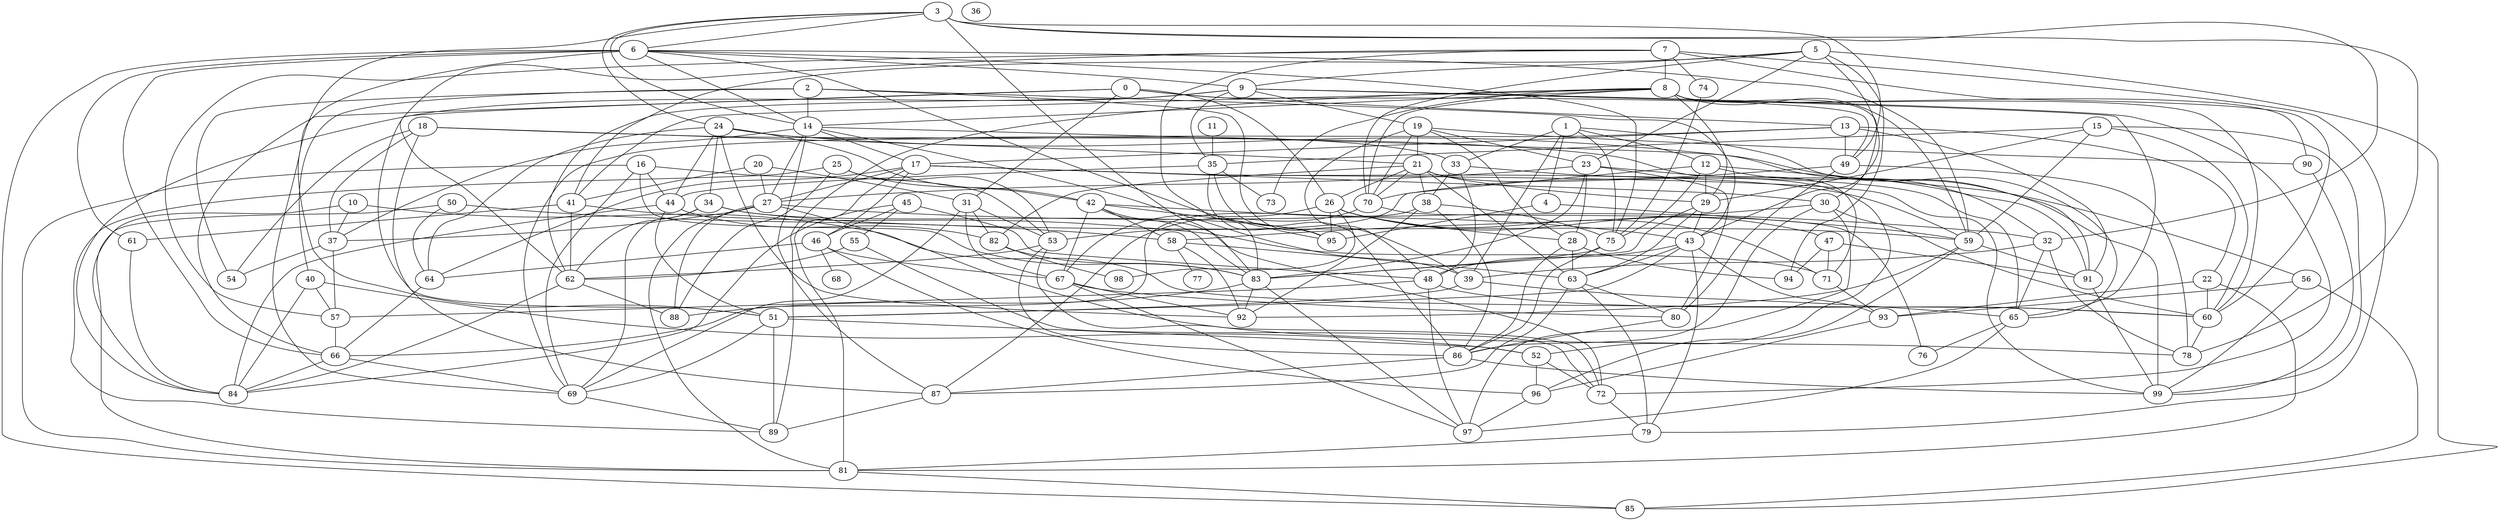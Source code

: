 strict graph "gnp_random_graph(100,0.06)" {
0;
1;
2;
3;
4;
5;
6;
7;
8;
9;
10;
11;
12;
13;
14;
15;
16;
17;
18;
19;
20;
21;
22;
23;
24;
25;
26;
27;
28;
29;
30;
31;
32;
33;
34;
35;
36;
37;
38;
39;
40;
41;
42;
43;
44;
45;
46;
47;
48;
49;
50;
51;
52;
53;
54;
55;
56;
57;
58;
59;
60;
61;
62;
63;
64;
65;
66;
67;
68;
69;
70;
71;
72;
73;
74;
75;
76;
77;
78;
79;
80;
81;
82;
83;
84;
85;
86;
87;
88;
89;
90;
91;
92;
93;
94;
95;
96;
97;
98;
99;
0 -- 66  [is_available=True, prob="0.955596132491"];
0 -- 13  [is_available=True, prob="0.922645468192"];
0 -- 49  [is_available=True, prob="1.0"];
0 -- 51  [is_available=True, prob="1.0"];
0 -- 26  [is_available=True, prob="1.0"];
0 -- 31  [is_available=True, prob="0.959136988107"];
1 -- 65  [is_available=True, prob="0.197618346402"];
1 -- 4  [is_available=True, prob="0.0486165697967"];
1 -- 33  [is_available=True, prob="1.0"];
1 -- 39  [is_available=True, prob="0.379297065662"];
1 -- 75  [is_available=True, prob="0.685425598146"];
1 -- 12  [is_available=True, prob="0.873508653983"];
2 -- 40  [is_available=True, prob="0.552349657638"];
2 -- 43  [is_available=True, prob="1.0"];
2 -- 54  [is_available=True, prob="0.218018512011"];
2 -- 14  [is_available=True, prob="1.0"];
2 -- 39  [is_available=True, prob="0.339419802805"];
3 -- 32  [is_available=True, prob="1.0"];
3 -- 83  [is_available=True, prob="0.822485233978"];
3 -- 6  [is_available=True, prob="0.916274119672"];
3 -- 14  [is_available=True, prob="0.0529761217578"];
3 -- 49  [is_available=True, prob="0.936735599937"];
3 -- 51  [is_available=True, prob="1.0"];
3 -- 78  [is_available=True, prob="0.103402828346"];
3 -- 24  [is_available=True, prob="0.666616416367"];
4 -- 59  [is_available=True, prob="0.443951475647"];
4 -- 95  [is_available=True, prob="0.191845549848"];
5 -- 70  [is_available=True, prob="0.221150801138"];
5 -- 9  [is_available=True, prob="1.0"];
5 -- 43  [is_available=True, prob="0.751925691671"];
5 -- 85  [is_available=True, prob="1.0"];
5 -- 41  [is_available=True, prob="1.0"];
5 -- 23  [is_available=True, prob="0.204756549938"];
5 -- 94  [is_available=True, prob="1.0"];
6 -- 66  [is_available=True, prob="0.427580451428"];
6 -- 69  [is_available=True, prob="0.874224917957"];
6 -- 9  [is_available=True, prob="0.287639670472"];
6 -- 75  [is_available=True, prob="1.0"];
6 -- 14  [is_available=True, prob="0.255590510059"];
6 -- 85  [is_available=True, prob="0.844998610283"];
6 -- 59  [is_available=True, prob="0.160806802362"];
6 -- 61  [is_available=True, prob="0.341701602611"];
6 -- 95  [is_available=True, prob="0.31461611548"];
7 -- 8  [is_available=True, prob="0.455203489138"];
7 -- 74  [is_available=True, prob="0.211130020618"];
7 -- 79  [is_available=True, prob="0.752730282387"];
7 -- 83  [is_available=True, prob="1.0"];
7 -- 57  [is_available=True, prob="0.631859308818"];
7 -- 60  [is_available=True, prob="0.602302794884"];
7 -- 62  [is_available=True, prob="1.0"];
8 -- 70  [is_available=True, prob="0.800152774807"];
8 -- 41  [is_available=True, prob="0.663220556894"];
8 -- 14  [is_available=True, prob="1.0"];
8 -- 73  [is_available=True, prob="0.304704988842"];
8 -- 89  [is_available=True, prob="1.0"];
8 -- 90  [is_available=True, prob="0.114922720617"];
8 -- 59  [is_available=True, prob="1.0"];
8 -- 60  [is_available=True, prob="0.479262304883"];
8 -- 29  [is_available=True, prob="0.823811083937"];
8 -- 30  [is_available=True, prob="0.541295973673"];
9 -- 65  [is_available=True, prob="0.615477267802"];
9 -- 35  [is_available=True, prob="0.559576716606"];
9 -- 72  [is_available=True, prob="0.00692519411434"];
9 -- 19  [is_available=True, prob="0.996120452203"];
9 -- 84  [is_available=True, prob="0.488650997028"];
9 -- 62  [is_available=True, prob="1.0"];
10 -- 84  [is_available=True, prob="0.0226883284122"];
10 -- 60  [is_available=True, prob="1.0"];
10 -- 37  [is_available=True, prob="1.0"];
11 -- 35  [is_available=True, prob="0.892457032609"];
12 -- 32  [is_available=True, prob="0.466174948108"];
12 -- 75  [is_available=True, prob="1.0"];
12 -- 53  [is_available=True, prob="0.158166704547"];
12 -- 56  [is_available=True, prob="0.88555528004"];
12 -- 29  [is_available=True, prob="1.0"];
13 -- 69  [is_available=True, prob="1.0"];
13 -- 49  [is_available=True, prob="0.367764065189"];
13 -- 17  [is_available=True, prob="1.0"];
13 -- 22  [is_available=True, prob="0.767310913023"];
13 -- 91  [is_available=True, prob="0.279199931142"];
14 -- 37  [is_available=True, prob="1.0"];
14 -- 39  [is_available=True, prob="1.0"];
14 -- 17  [is_available=True, prob="0.19055996513"];
14 -- 91  [is_available=True, prob="0.200546833816"];
14 -- 87  [is_available=True, prob="0.231011314156"];
14 -- 27  [is_available=True, prob="1.0"];
15 -- 99  [is_available=True, prob="0.595620679815"];
15 -- 59  [is_available=True, prob="1.0"];
15 -- 35  [is_available=True, prob="1.0"];
15 -- 60  [is_available=True, prob="0.505650746269"];
15 -- 29  [is_available=True, prob="1.0"];
16 -- 81  [is_available=True, prob="0.828304470708"];
16 -- 83  [is_available=True, prob="0.0947011497421"];
16 -- 44  [is_available=True, prob="1.0"];
16 -- 53  [is_available=True, prob="0.107779933518"];
16 -- 69  [is_available=True, prob="0.997835024864"];
17 -- 64  [is_available=True, prob="0.498635922722"];
17 -- 27  [is_available=True, prob="0.658830794445"];
17 -- 46  [is_available=True, prob="0.243250937156"];
17 -- 81  [is_available=True, prob="0.995395521405"];
17 -- 99  [is_available=True, prob="0.482235938089"];
17 -- 59  [is_available=True, prob="0.469402878767"];
17 -- 30  [is_available=True, prob="1.0"];
18 -- 87  [is_available=True, prob="0.177570639304"];
18 -- 71  [is_available=True, prob="1.0"];
18 -- 21  [is_available=True, prob="0.747046435225"];
18 -- 54  [is_available=True, prob="0.157878512292"];
18 -- 37  [is_available=True, prob="1.0"];
19 -- 70  [is_available=True, prob="0.702225086556"];
19 -- 48  [is_available=True, prob="1.0"];
19 -- 21  [is_available=True, prob="0.171653859971"];
19 -- 23  [is_available=True, prob="0.715014837784"];
19 -- 90  [is_available=True, prob="0.948789932138"];
19 -- 28  [is_available=True, prob="0.887495701865"];
20 -- 41  [is_available=True, prob="0.221055072755"];
20 -- 27  [is_available=True, prob="0.136596893594"];
20 -- 31  [is_available=True, prob="0.986793650833"];
21 -- 70  [is_available=True, prob="0.239020594285"];
21 -- 38  [is_available=True, prob="0.582457902547"];
21 -- 82  [is_available=True, prob="1.0"];
21 -- 52  [is_available=True, prob="0.271477847215"];
21 -- 26  [is_available=True, prob="0.641586686592"];
21 -- 29  [is_available=True, prob="0.674938172354"];
21 -- 63  [is_available=True, prob="0.68507737515"];
22 -- 81  [is_available=True, prob="0.555519459019"];
22 -- 60  [is_available=True, prob="0.833936950625"];
22 -- 93  [is_available=True, prob="0.686010370344"];
23 -- 91  [is_available=True, prob="0.541662754542"];
23 -- 80  [is_available=True, prob="0.508733750227"];
23 -- 83  [is_available=True, prob="0.360001912078"];
23 -- 27  [is_available=True, prob="0.543355968296"];
23 -- 28  [is_available=True, prob="0.0993282673601"];
24 -- 64  [is_available=True, prob="0.526167544375"];
24 -- 33  [is_available=True, prob="0.341430258817"];
24 -- 34  [is_available=True, prob="0.448149292709"];
24 -- 42  [is_available=True, prob="1.0"];
24 -- 44  [is_available=True, prob="0.0528361699719"];
24 -- 99  [is_available=True, prob="0.428714608351"];
24 -- 92  [is_available=True, prob="0.95480452265"];
25 -- 88  [is_available=True, prob="0.0855057204391"];
25 -- 89  [is_available=True, prob="1.0"];
25 -- 42  [is_available=True, prob="1.0"];
25 -- 53  [is_available=True, prob="0.696890315841"];
26 -- 98  [is_available=True, prob="1.0"];
26 -- 67  [is_available=True, prob="1.0"];
26 -- 71  [is_available=True, prob="1.0"];
26 -- 47  [is_available=True, prob="0.178180791417"];
26 -- 28  [is_available=True, prob="0.728397144877"];
26 -- 95  [is_available=True, prob="1.0"];
27 -- 32  [is_available=True, prob="0.88016340927"];
27 -- 37  [is_available=True, prob="0.565599865609"];
27 -- 81  [is_available=True, prob="1.0"];
27 -- 78  [is_available=True, prob="0.845823665987"];
27 -- 88  [is_available=True, prob="0.79836879816"];
28 -- 86  [is_available=True, prob="0.908884629095"];
28 -- 94  [is_available=True, prob="1.0"];
28 -- 63  [is_available=True, prob="0.801703966811"];
29 -- 43  [is_available=True, prob="0.172020614035"];
29 -- 83  [is_available=True, prob="1.0"];
29 -- 63  [is_available=True, prob="0.0701322962517"];
30 -- 97  [is_available=True, prob="0.755464836509"];
30 -- 86  [is_available=True, prob="0.155195970685"];
30 -- 58  [is_available=True, prob="1.0"];
30 -- 60  [is_available=True, prob="0.418355432036"];
31 -- 67  [is_available=True, prob="0.229766641513"];
31 -- 69  [is_available=True, prob="0.982862753999"];
31 -- 82  [is_available=True, prob="0.469357925444"];
31 -- 53  [is_available=True, prob="1.0"];
32 -- 65  [is_available=True, prob="1.0"];
32 -- 39  [is_available=True, prob="0.145801182651"];
32 -- 78  [is_available=True, prob="0.767361959591"];
33 -- 65  [is_available=True, prob="0.819502931457"];
33 -- 38  [is_available=True, prob="0.158122612448"];
33 -- 48  [is_available=True, prob="0.807032521073"];
34 -- 59  [is_available=True, prob="0.395196992193"];
34 -- 69  [is_available=True, prob="1.0"];
34 -- 62  [is_available=True, prob="1.0"];
34 -- 95  [is_available=True, prob="0.746306456909"];
35 -- 44  [is_available=True, prob="0.166332430604"];
35 -- 86  [is_available=True, prob="0.919081842429"];
35 -- 73  [is_available=True, prob="0.168406960473"];
35 -- 95  [is_available=True, prob="0.207689749731"];
37 -- 54  [is_available=True, prob="0.604858323675"];
37 -- 57  [is_available=True, prob="0.125425505316"];
38 -- 66  [is_available=True, prob="0.291376473496"];
38 -- 75  [is_available=True, prob="1.0"];
38 -- 86  [is_available=True, prob="0.531482485774"];
38 -- 92  [is_available=True, prob="1.0"];
39 -- 65  [is_available=True, prob="0.675959929129"];
39 -- 51  [is_available=True, prob="1.0"];
40 -- 84  [is_available=True, prob="0.431696131995"];
40 -- 57  [is_available=True, prob="0.593712233726"];
40 -- 52  [is_available=True, prob="0.556314257626"];
41 -- 71  [is_available=True, prob="0.307958147085"];
41 -- 61  [is_available=True, prob="1.0"];
41 -- 62  [is_available=True, prob="0.412210445346"];
42 -- 67  [is_available=True, prob="1.0"];
42 -- 72  [is_available=True, prob="0.848273029146"];
42 -- 43  [is_available=True, prob="0.987261519645"];
42 -- 83  [is_available=True, prob="0.600026801469"];
42 -- 58  [is_available=True, prob="0.808537467031"];
42 -- 95  [is_available=True, prob="0.46558318169"];
43 -- 93  [is_available=True, prob="0.241204287047"];
43 -- 79  [is_available=True, prob="0.371650043539"];
43 -- 48  [is_available=True, prob="0.823969720658"];
43 -- 51  [is_available=True, prob="0.0568763077189"];
43 -- 63  [is_available=True, prob="0.023668230142"];
44 -- 82  [is_available=True, prob="0.245609244324"];
44 -- 51  [is_available=True, prob="0.991121331684"];
44 -- 84  [is_available=True, prob="0.0879004561363"];
45 -- 48  [is_available=True, prob="0.620401288014"];
45 -- 84  [is_available=True, prob="0.127260565306"];
45 -- 46  [is_available=True, prob="0.721101668344"];
45 -- 55  [is_available=True, prob="0.830922057553"];
46 -- 64  [is_available=True, prob="0.558720149375"];
46 -- 96  [is_available=True, prob="1.0"];
46 -- 67  [is_available=True, prob="0.413959597881"];
46 -- 68  [is_available=True, prob="0.379348164878"];
47 -- 91  [is_available=True, prob="1.0"];
47 -- 94  [is_available=True, prob="0.85450547659"];
47 -- 71  [is_available=True, prob="1.0"];
48 -- 97  [is_available=True, prob="0.212324361708"];
48 -- 57  [is_available=True, prob="0.670110462341"];
48 -- 60  [is_available=True, prob="1.0"];
49 -- 70  [is_available=True, prob="1.0"];
49 -- 78  [is_available=True, prob="0.135117607505"];
49 -- 80  [is_available=True, prob="0.50638527366"];
50 -- 64  [is_available=True, prob="0.968237921334"];
50 -- 81  [is_available=True, prob="0.630311253622"];
50 -- 58  [is_available=True, prob="0.155628063373"];
51 -- 69  [is_available=True, prob="0.696866353241"];
51 -- 52  [is_available=True, prob="0.901965690987"];
51 -- 89  [is_available=True, prob="0.668416567939"];
52 -- 72  [is_available=True, prob="0.492127757349"];
52 -- 96  [is_available=True, prob="0.944984960535"];
53 -- 72  [is_available=True, prob="1.0"];
53 -- 86  [is_available=True, prob="0.857305133966"];
53 -- 62  [is_available=True, prob="0.667865846083"];
55 -- 72  [is_available=True, prob="1.0"];
55 -- 62  [is_available=True, prob="0.858735087595"];
56 -- 99  [is_available=True, prob="1.0"];
56 -- 85  [is_available=True, prob="0.50335263785"];
56 -- 93  [is_available=True, prob="0.60251656451"];
57 -- 66  [is_available=True, prob="0.851323216107"];
58 -- 77  [is_available=True, prob="0.903667977778"];
58 -- 92  [is_available=True, prob="0.275303645159"];
58 -- 63  [is_available=True, prob="1.0"];
59 -- 96  [is_available=True, prob="0.740489478147"];
59 -- 91  [is_available=True, prob="0.104641093891"];
59 -- 92  [is_available=True, prob="0.535180129457"];
60 -- 78  [is_available=True, prob="0.423234148948"];
61 -- 84  [is_available=True, prob="0.076770297331"];
62 -- 84  [is_available=True, prob="0.454665670847"];
62 -- 88  [is_available=True, prob="0.967967853153"];
63 -- 79  [is_available=True, prob="1.0"];
63 -- 80  [is_available=True, prob="0.838889217597"];
63 -- 87  [is_available=True, prob="1.0"];
64 -- 66  [is_available=True, prob="0.327319091212"];
65 -- 97  [is_available=True, prob="0.858740705518"];
65 -- 76  [is_available=True, prob="1.0"];
66 -- 69  [is_available=True, prob="0.386704793233"];
66 -- 84  [is_available=True, prob="0.508894372016"];
67 -- 97  [is_available=True, prob="0.093847570736"];
67 -- 80  [is_available=True, prob="0.492997076825"];
67 -- 92  [is_available=True, prob="0.0343469562352"];
69 -- 89  [is_available=True, prob="0.825855880023"];
70 -- 76  [is_available=True, prob="1.0"];
70 -- 87  [is_available=True, prob="0.564973095867"];
71 -- 93  [is_available=True, prob="1.0"];
72 -- 79  [is_available=True, prob="0.132142040466"];
74 -- 75  [is_available=True, prob="0.799527294271"];
75 -- 83  [is_available=True, prob="0.0664516038308"];
75 -- 86  [is_available=True, prob="1.0"];
79 -- 81  [is_available=True, prob="1.0"];
80 -- 86  [is_available=True, prob="0.0400978443774"];
81 -- 85  [is_available=True, prob="0.479130818884"];
82 -- 98  [is_available=True, prob="1.0"];
82 -- 83  [is_available=True, prob="0.84429494366"];
83 -- 97  [is_available=True, prob="1.0"];
83 -- 88  [is_available=True, prob="0.703721780806"];
83 -- 92  [is_available=True, prob="1.0"];
86 -- 99  [is_available=True, prob="0.812864532626"];
86 -- 87  [is_available=True, prob="0.701753051761"];
87 -- 89  [is_available=True, prob="1.0"];
90 -- 99  [is_available=True, prob="1.0"];
91 -- 99  [is_available=True, prob="0.928741324057"];
93 -- 96  [is_available=True, prob="0.518656839582"];
96 -- 97  [is_available=True, prob="0.493741022738"];
}
